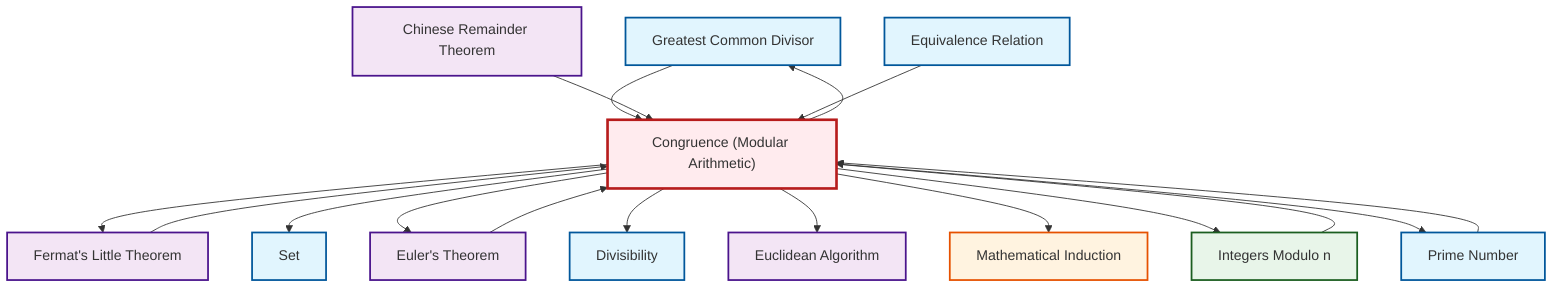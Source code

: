 graph TD
    classDef definition fill:#e1f5fe,stroke:#01579b,stroke-width:2px
    classDef theorem fill:#f3e5f5,stroke:#4a148c,stroke-width:2px
    classDef axiom fill:#fff3e0,stroke:#e65100,stroke-width:2px
    classDef example fill:#e8f5e9,stroke:#1b5e20,stroke-width:2px
    classDef current fill:#ffebee,stroke:#b71c1c,stroke-width:3px
    def-gcd["Greatest Common Divisor"]:::definition
    thm-euler["Euler's Theorem"]:::theorem
    thm-chinese-remainder["Chinese Remainder Theorem"]:::theorem
    ax-induction["Mathematical Induction"]:::axiom
    def-divisibility["Divisibility"]:::definition
    ex-quotient-integers-mod-n["Integers Modulo n"]:::example
    def-congruence["Congruence (Modular Arithmetic)"]:::definition
    def-set["Set"]:::definition
    def-equivalence-relation["Equivalence Relation"]:::definition
    thm-fermat-little["Fermat's Little Theorem"]:::theorem
    thm-euclidean-algorithm["Euclidean Algorithm"]:::theorem
    def-prime["Prime Number"]:::definition
    def-congruence --> thm-fermat-little
    thm-fermat-little --> def-congruence
    def-congruence --> def-set
    def-prime --> def-congruence
    def-congruence --> thm-euler
    def-gcd --> def-congruence
    thm-euler --> def-congruence
    def-congruence --> def-divisibility
    thm-chinese-remainder --> def-congruence
    def-congruence --> def-gcd
    def-congruence --> thm-euclidean-algorithm
    ex-quotient-integers-mod-n --> def-congruence
    def-congruence --> ax-induction
    def-congruence --> ex-quotient-integers-mod-n
    def-congruence --> def-prime
    def-equivalence-relation --> def-congruence
    class def-congruence current